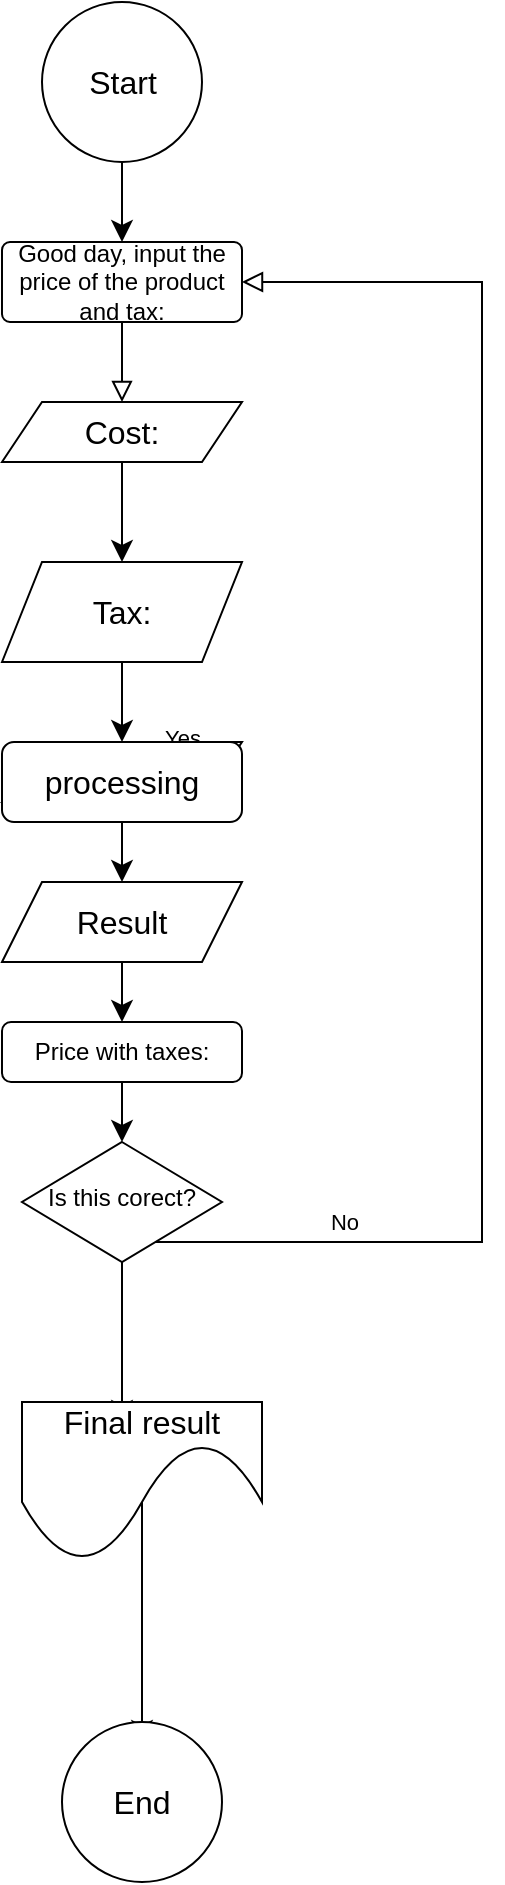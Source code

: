 <mxfile version="23.0.1" type="github">
  <diagram id="C5RBs43oDa-KdzZeNtuy" name="Page-1">
    <mxGraphModel dx="756" dy="2437" grid="1" gridSize="10" guides="1" tooltips="1" connect="1" arrows="1" fold="1" page="1" pageScale="1" pageWidth="827" pageHeight="1169" math="0" shadow="0">
      <root>
        <mxCell id="WIyWlLk6GJQsqaUBKTNV-0" />
        <mxCell id="WIyWlLk6GJQsqaUBKTNV-1" parent="WIyWlLk6GJQsqaUBKTNV-0" />
        <mxCell id="WIyWlLk6GJQsqaUBKTNV-2" value="" style="rounded=0;html=1;jettySize=auto;orthogonalLoop=1;fontSize=11;endArrow=block;endFill=0;endSize=8;strokeWidth=1;shadow=0;labelBackgroundColor=none;edgeStyle=orthogonalEdgeStyle;" parent="WIyWlLk6GJQsqaUBKTNV-1" source="WIyWlLk6GJQsqaUBKTNV-3" target="q2SIYXUtXlmPwou3D_ql-4" edge="1">
          <mxGeometry relative="1" as="geometry">
            <mxPoint x="220" y="180" as="targetPoint" />
            <Array as="points" />
          </mxGeometry>
        </mxCell>
        <mxCell id="WIyWlLk6GJQsqaUBKTNV-3" value="Good day, input the price of the product and tax:" style="rounded=1;whiteSpace=wrap;html=1;fontSize=12;glass=0;strokeWidth=1;shadow=0;arcSize=10;" parent="WIyWlLk6GJQsqaUBKTNV-1" vertex="1">
          <mxGeometry x="160" y="60" width="120" height="40" as="geometry" />
        </mxCell>
        <mxCell id="WIyWlLk6GJQsqaUBKTNV-4" value="Yes" style="rounded=0;html=1;jettySize=auto;orthogonalLoop=1;fontSize=11;endArrow=block;endFill=0;endSize=8;strokeWidth=1;shadow=0;labelBackgroundColor=none;edgeStyle=orthogonalEdgeStyle;" parent="WIyWlLk6GJQsqaUBKTNV-1" edge="1">
          <mxGeometry x="1" y="-292" relative="1" as="geometry">
            <mxPoint x="30" y="-2" as="offset" />
            <mxPoint x="220.0" y="310" as="sourcePoint" />
            <mxPoint x="220" y="310" as="targetPoint" />
          </mxGeometry>
        </mxCell>
        <mxCell id="WIyWlLk6GJQsqaUBKTNV-9" value="No" style="edgeStyle=orthogonalEdgeStyle;rounded=0;html=1;jettySize=auto;orthogonalLoop=1;fontSize=11;endArrow=block;endFill=0;endSize=8;strokeWidth=1;shadow=0;labelBackgroundColor=none;entryX=1;entryY=0.5;entryDx=0;entryDy=0;" parent="WIyWlLk6GJQsqaUBKTNV-1" source="WIyWlLk6GJQsqaUBKTNV-10" target="WIyWlLk6GJQsqaUBKTNV-3" edge="1">
          <mxGeometry x="-0.752" y="10" relative="1" as="geometry">
            <mxPoint as="offset" />
            <mxPoint x="280" y="70" as="targetPoint" />
            <Array as="points">
              <mxPoint x="400" y="560" />
              <mxPoint x="400" y="80" />
            </Array>
          </mxGeometry>
        </mxCell>
        <mxCell id="WIyWlLk6GJQsqaUBKTNV-10" value="Is this corect?" style="rhombus;whiteSpace=wrap;html=1;shadow=0;fontFamily=Helvetica;fontSize=12;align=center;strokeWidth=1;spacing=6;spacingTop=-4;" parent="WIyWlLk6GJQsqaUBKTNV-1" vertex="1">
          <mxGeometry x="170" y="510" width="100" height="60" as="geometry" />
        </mxCell>
        <mxCell id="q2SIYXUtXlmPwou3D_ql-0" value="" style="ellipse;whiteSpace=wrap;html=1;fontSize=16;" vertex="1" parent="WIyWlLk6GJQsqaUBKTNV-1">
          <mxGeometry x="180" y="-60" width="80" height="80" as="geometry" />
        </mxCell>
        <mxCell id="q2SIYXUtXlmPwou3D_ql-1" value="Start" style="text;html=1;align=center;verticalAlign=middle;resizable=0;points=[];autosize=1;strokeColor=none;fillColor=none;fontSize=16;" vertex="1" parent="WIyWlLk6GJQsqaUBKTNV-1">
          <mxGeometry x="190" y="-35" width="60" height="30" as="geometry" />
        </mxCell>
        <mxCell id="q2SIYXUtXlmPwou3D_ql-2" value="" style="edgeStyle=none;orthogonalLoop=1;jettySize=auto;html=1;rounded=0;fontSize=12;startSize=8;endSize=8;curved=1;entryX=0.5;entryY=0;entryDx=0;entryDy=0;" edge="1" parent="WIyWlLk6GJQsqaUBKTNV-1" source="q2SIYXUtXlmPwou3D_ql-0" target="WIyWlLk6GJQsqaUBKTNV-3">
          <mxGeometry width="140" relative="1" as="geometry">
            <mxPoint x="150" y="220" as="sourcePoint" />
            <mxPoint x="290" y="220" as="targetPoint" />
            <Array as="points" />
          </mxGeometry>
        </mxCell>
        <mxCell id="q2SIYXUtXlmPwou3D_ql-4" value="Cost:" style="shape=parallelogram;perimeter=parallelogramPerimeter;whiteSpace=wrap;html=1;fixedSize=1;fontSize=16;" vertex="1" parent="WIyWlLk6GJQsqaUBKTNV-1">
          <mxGeometry x="160" y="140" width="120" height="30" as="geometry" />
        </mxCell>
        <mxCell id="q2SIYXUtXlmPwou3D_ql-6" value="" style="edgeStyle=none;orthogonalLoop=1;jettySize=auto;html=1;rounded=0;fontSize=12;startSize=8;endSize=8;curved=1;" edge="1" parent="WIyWlLk6GJQsqaUBKTNV-1">
          <mxGeometry width="140" relative="1" as="geometry">
            <mxPoint x="220" y="170" as="sourcePoint" />
            <mxPoint x="220" y="220" as="targetPoint" />
            <Array as="points" />
          </mxGeometry>
        </mxCell>
        <mxCell id="q2SIYXUtXlmPwou3D_ql-8" value="" style="edgeStyle=none;orthogonalLoop=1;jettySize=auto;html=1;rounded=0;fontSize=12;startSize=8;endSize=8;curved=1;exitX=1;exitY=0.5;exitDx=0;exitDy=0;exitPerimeter=0;" edge="1" parent="WIyWlLk6GJQsqaUBKTNV-1">
          <mxGeometry width="140" relative="1" as="geometry">
            <mxPoint x="220" y="260" as="sourcePoint" />
            <mxPoint x="220" y="310" as="targetPoint" />
            <Array as="points" />
          </mxGeometry>
        </mxCell>
        <mxCell id="q2SIYXUtXlmPwou3D_ql-9" value="" style="shape=parallelogram;perimeter=parallelogramPerimeter;whiteSpace=wrap;html=1;fixedSize=1;fontSize=16;" vertex="1" parent="WIyWlLk6GJQsqaUBKTNV-1">
          <mxGeometry x="160" y="310" width="120" height="30" as="geometry" />
        </mxCell>
        <mxCell id="q2SIYXUtXlmPwou3D_ql-14" value="" style="edgeStyle=none;orthogonalLoop=1;jettySize=auto;html=1;rounded=0;fontSize=12;startSize=8;endSize=8;curved=1;exitX=0.5;exitY=1;exitDx=0;exitDy=0;" edge="1" parent="WIyWlLk6GJQsqaUBKTNV-1" source="q2SIYXUtXlmPwou3D_ql-9">
          <mxGeometry width="140" relative="1" as="geometry">
            <mxPoint x="120" y="380" as="sourcePoint" />
            <mxPoint x="220" y="380" as="targetPoint" />
            <Array as="points">
              <mxPoint x="220" y="370" />
            </Array>
          </mxGeometry>
        </mxCell>
        <mxCell id="q2SIYXUtXlmPwou3D_ql-16" style="edgeStyle=none;curved=1;rounded=0;orthogonalLoop=1;jettySize=auto;html=1;fontSize=12;startSize=8;endSize=8;exitX=0.5;exitY=1;exitDx=0;exitDy=0;entryX=0.5;entryY=0;entryDx=0;entryDy=0;" edge="1" parent="WIyWlLk6GJQsqaUBKTNV-1" source="q2SIYXUtXlmPwou3D_ql-21" target="WIyWlLk6GJQsqaUBKTNV-11">
          <mxGeometry relative="1" as="geometry">
            <mxPoint x="225" y="490" as="targetPoint" />
            <mxPoint x="230" y="440" as="sourcePoint" />
          </mxGeometry>
        </mxCell>
        <mxCell id="q2SIYXUtXlmPwou3D_ql-20" value="processing" style="rounded=1;whiteSpace=wrap;html=1;fontSize=16;" vertex="1" parent="WIyWlLk6GJQsqaUBKTNV-1">
          <mxGeometry x="160" y="310" width="120" height="40" as="geometry" />
        </mxCell>
        <mxCell id="q2SIYXUtXlmPwou3D_ql-21" value="Result" style="shape=parallelogram;perimeter=parallelogramPerimeter;whiteSpace=wrap;html=1;fixedSize=1;fontSize=16;" vertex="1" parent="WIyWlLk6GJQsqaUBKTNV-1">
          <mxGeometry x="160" y="380" width="120" height="40" as="geometry" />
        </mxCell>
        <mxCell id="WIyWlLk6GJQsqaUBKTNV-11" value="Price with taxes:" style="rounded=1;whiteSpace=wrap;html=1;fontSize=12;glass=0;strokeWidth=1;shadow=0;" parent="WIyWlLk6GJQsqaUBKTNV-1" vertex="1">
          <mxGeometry x="160" y="450" width="120" height="30" as="geometry" />
        </mxCell>
        <mxCell id="q2SIYXUtXlmPwou3D_ql-22" value="Tax:" style="shape=parallelogram;perimeter=parallelogramPerimeter;whiteSpace=wrap;html=1;fixedSize=1;fontSize=16;" vertex="1" parent="WIyWlLk6GJQsqaUBKTNV-1">
          <mxGeometry x="160" y="220" width="120" height="50" as="geometry" />
        </mxCell>
        <mxCell id="q2SIYXUtXlmPwou3D_ql-23" value="" style="edgeStyle=none;orthogonalLoop=1;jettySize=auto;html=1;rounded=0;fontSize=12;startSize=8;endSize=8;curved=1;exitX=0.5;exitY=1;exitDx=0;exitDy=0;entryX=0.5;entryY=0;entryDx=0;entryDy=0;" edge="1" parent="WIyWlLk6GJQsqaUBKTNV-1" source="WIyWlLk6GJQsqaUBKTNV-11" target="WIyWlLk6GJQsqaUBKTNV-10">
          <mxGeometry width="140" relative="1" as="geometry">
            <mxPoint x="160" y="390" as="sourcePoint" />
            <mxPoint x="300" y="390" as="targetPoint" />
            <Array as="points" />
          </mxGeometry>
        </mxCell>
        <mxCell id="q2SIYXUtXlmPwou3D_ql-24" value="" style="edgeStyle=none;orthogonalLoop=1;jettySize=auto;html=1;rounded=0;fontSize=12;startSize=8;endSize=8;curved=1;exitX=0.5;exitY=1;exitDx=0;exitDy=0;" edge="1" parent="WIyWlLk6GJQsqaUBKTNV-1" source="WIyWlLk6GJQsqaUBKTNV-10">
          <mxGeometry width="140" relative="1" as="geometry">
            <mxPoint x="160" y="580" as="sourcePoint" />
            <mxPoint x="220" y="650" as="targetPoint" />
            <Array as="points" />
          </mxGeometry>
        </mxCell>
        <mxCell id="q2SIYXUtXlmPwou3D_ql-25" value="Final result" style="shape=document;whiteSpace=wrap;html=1;boundedLbl=1;fontSize=16;size=0.75;" vertex="1" parent="WIyWlLk6GJQsqaUBKTNV-1">
          <mxGeometry x="170" y="640" width="120" height="80" as="geometry" />
        </mxCell>
        <mxCell id="q2SIYXUtXlmPwou3D_ql-27" value="" style="edgeStyle=none;orthogonalLoop=1;jettySize=auto;html=1;rounded=0;fontSize=12;startSize=8;endSize=8;curved=1;exitX=0.5;exitY=0.625;exitDx=0;exitDy=0;exitPerimeter=0;" edge="1" parent="WIyWlLk6GJQsqaUBKTNV-1" source="q2SIYXUtXlmPwou3D_ql-25">
          <mxGeometry width="140" relative="1" as="geometry">
            <mxPoint x="250" y="700" as="sourcePoint" />
            <mxPoint x="230" y="810" as="targetPoint" />
            <Array as="points" />
          </mxGeometry>
        </mxCell>
        <mxCell id="q2SIYXUtXlmPwou3D_ql-28" value="End" style="ellipse;whiteSpace=wrap;html=1;fontSize=16;" vertex="1" parent="WIyWlLk6GJQsqaUBKTNV-1">
          <mxGeometry x="190" y="800" width="80" height="80" as="geometry" />
        </mxCell>
      </root>
    </mxGraphModel>
  </diagram>
</mxfile>
